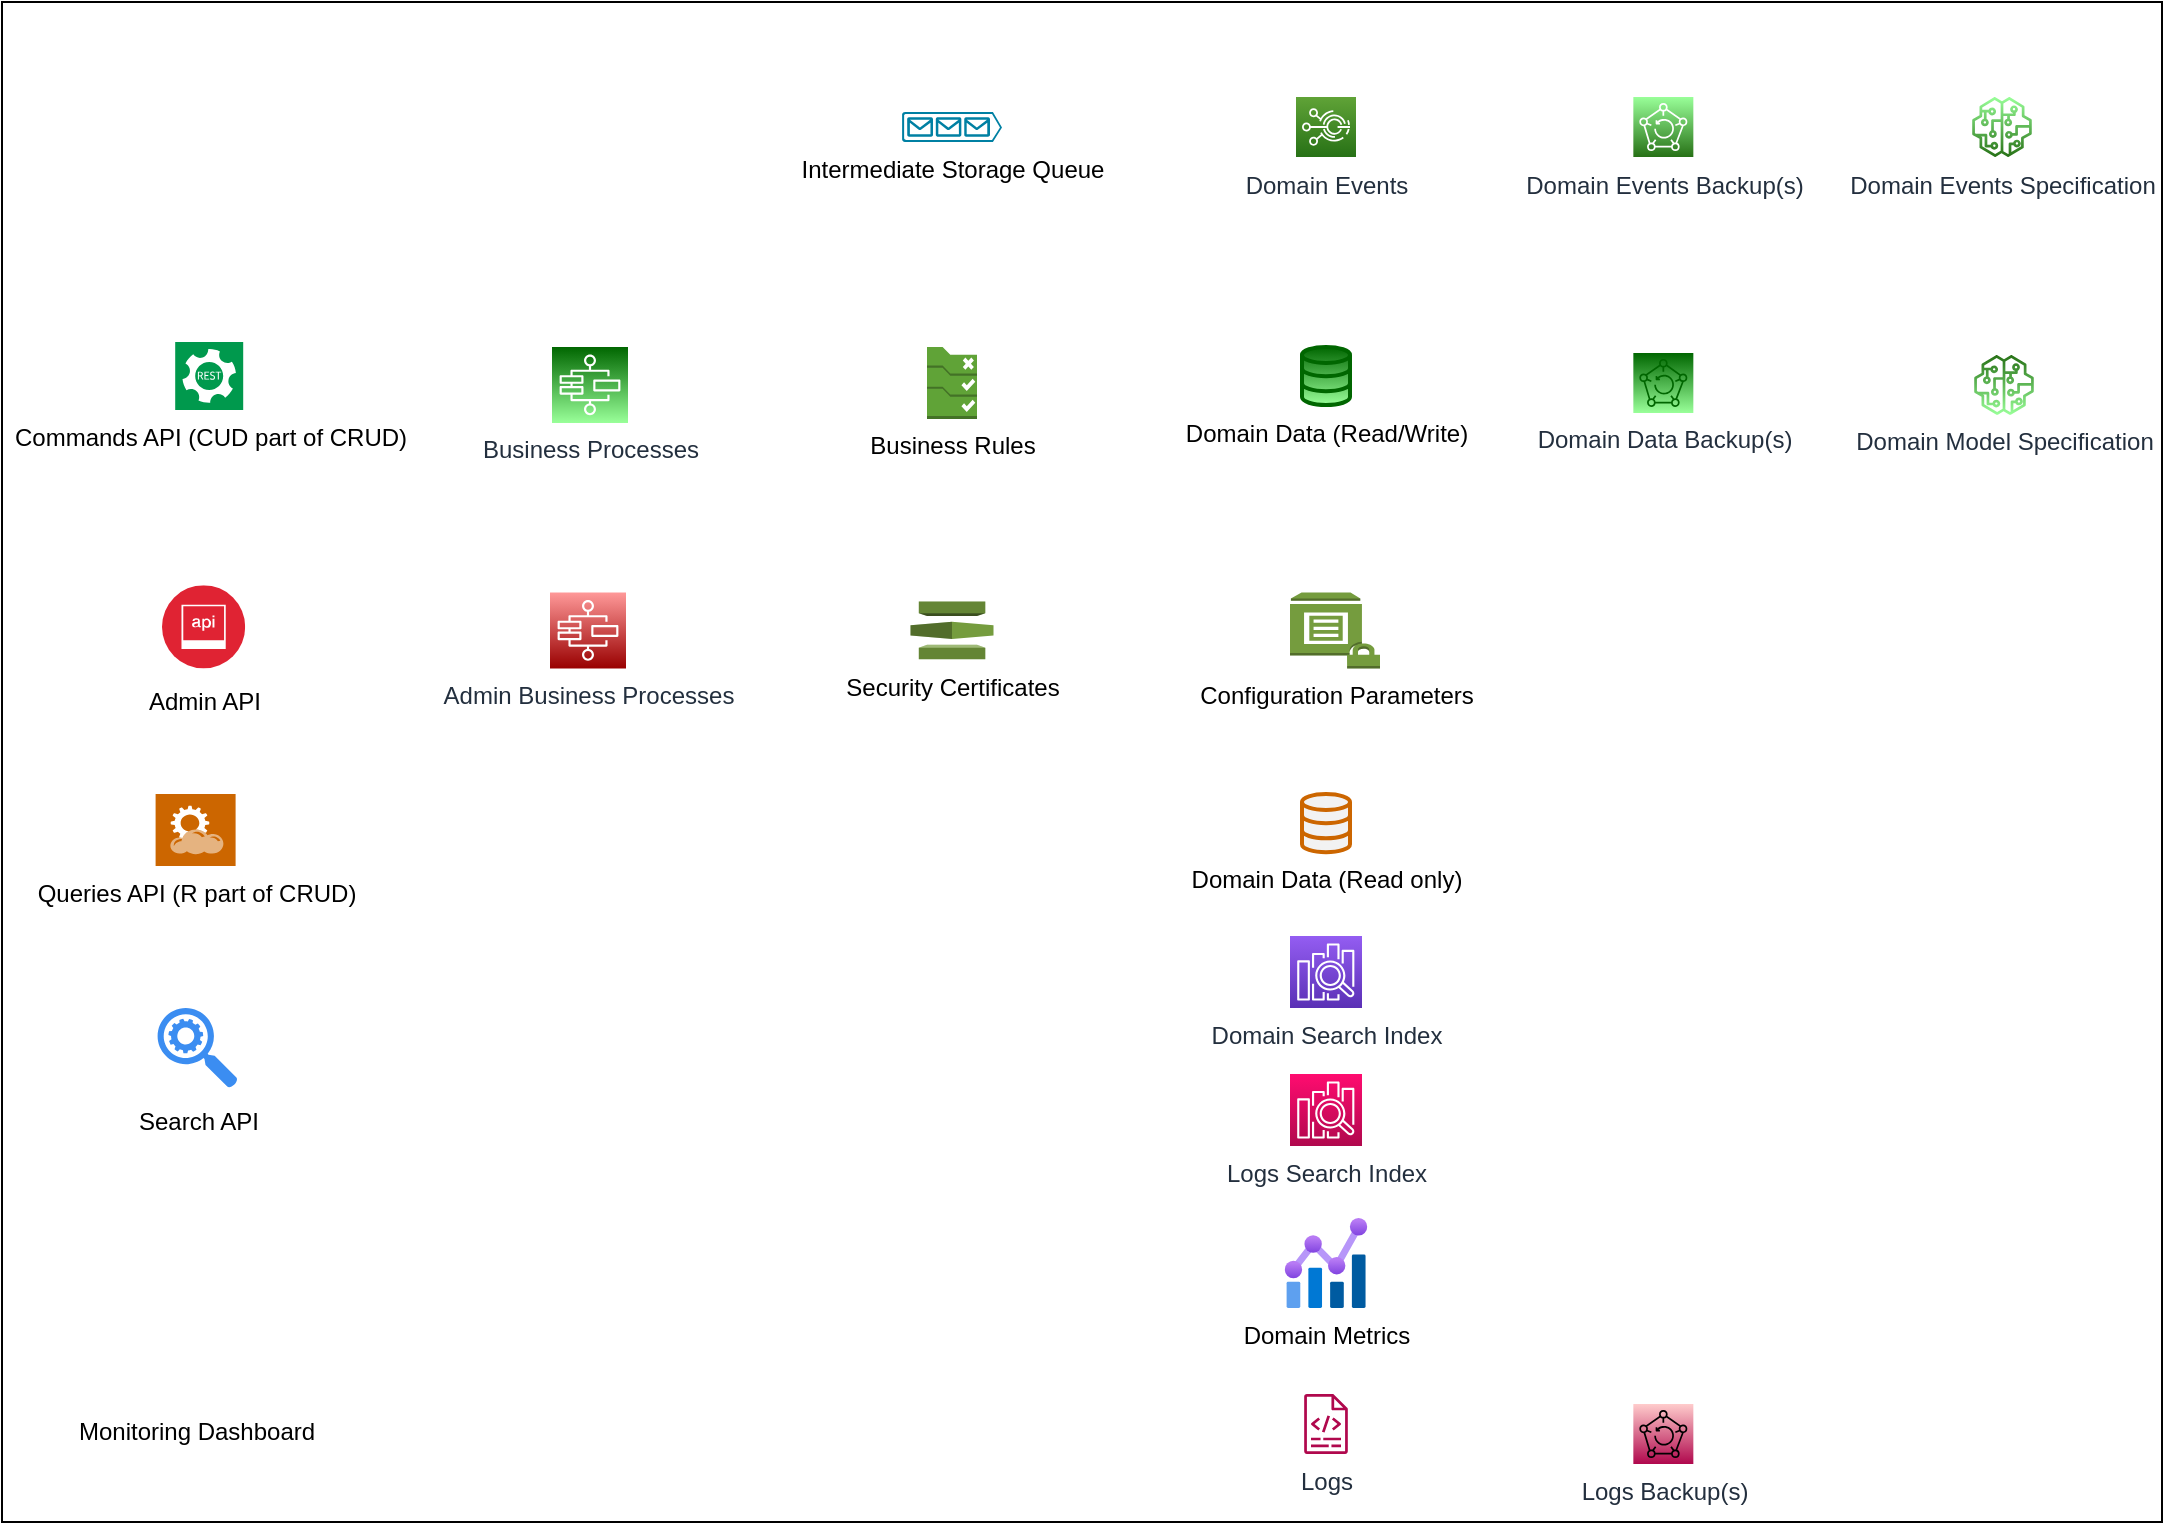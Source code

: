 <mxfile version="18.1.1" type="github">
  <diagram id="YpfgOicpe_ktB0YQQekx" name="Big picture view">
    <mxGraphModel dx="1395" dy="899" grid="1" gridSize="10" guides="1" tooltips="1" connect="1" arrows="1" fold="1" page="1" pageScale="1" pageWidth="1169" pageHeight="827" math="0" shadow="0">
      <root>
        <mxCell id="0" />
        <mxCell id="1" parent="0" />
        <mxCell id="rvYusmREHdtUx_hZXpQg-1" value="" style="rounded=0;whiteSpace=wrap;html=1;fillColor=none;" vertex="1" parent="1">
          <mxGeometry x="40" y="34" width="1080" height="760" as="geometry" />
        </mxCell>
        <mxCell id="rvYusmREHdtUx_hZXpQg-2" value="Commands API (CUD part of CRUD)" style="sketch=0;pointerEvents=1;shadow=0;dashed=0;html=1;strokeColor=none;fillColor=#00994D;labelPosition=center;verticalLabelPosition=bottom;verticalAlign=top;align=center;outlineConnect=0;shape=mxgraph.veeam2.restful_api;" vertex="1" parent="1">
          <mxGeometry x="126.6" y="204" width="34" height="34" as="geometry" />
        </mxCell>
        <mxCell id="rvYusmREHdtUx_hZXpQg-3" value="Queries API (R part of CRUD)" style="shadow=0;dashed=0;html=1;strokeColor=none;fillColor=#CC6600;labelPosition=center;verticalLabelPosition=bottom;verticalAlign=top;align=center;outlineConnect=0;shape=mxgraph.veeam.2d.restful_apis;" vertex="1" parent="1">
          <mxGeometry x="116.8" y="430" width="40" height="36" as="geometry" />
        </mxCell>
        <mxCell id="rvYusmREHdtUx_hZXpQg-4" value="&lt;br&gt;&lt;br&gt;&lt;br&gt;Search API" style="sketch=0;html=1;aspect=fixed;strokeColor=none;shadow=0;align=center;verticalAlign=top;fillColor=#3B8DF1;shape=mxgraph.gcp2.search_api" vertex="1" parent="1">
          <mxGeometry x="117.8" y="537" width="40" height="40" as="geometry" />
        </mxCell>
        <mxCell id="rvYusmREHdtUx_hZXpQg-5" value="Domain Data (Read/Write)" style="html=1;verticalLabelPosition=bottom;align=center;labelBackgroundColor=#ffffff;verticalAlign=top;strokeWidth=2;strokeColor=#006600;shadow=0;dashed=0;shape=mxgraph.ios7.icons.data;fillColor=#006600;gradientColor=#99FF99;" vertex="1" parent="1">
          <mxGeometry x="690" y="206.45" width="24" height="29.1" as="geometry" />
        </mxCell>
        <mxCell id="rvYusmREHdtUx_hZXpQg-7" value="Domain Search Index" style="sketch=0;points=[[0,0,0],[0.25,0,0],[0.5,0,0],[0.75,0,0],[1,0,0],[0,1,0],[0.25,1,0],[0.5,1,0],[0.75,1,0],[1,1,0],[0,0.25,0],[0,0.5,0],[0,0.75,0],[1,0.25,0],[1,0.5,0],[1,0.75,0]];outlineConnect=0;fontColor=#232F3E;gradientColor=#945DF2;gradientDirection=north;fillColor=#5A30B5;strokeColor=#ffffff;dashed=0;verticalLabelPosition=bottom;verticalAlign=top;align=center;html=1;fontSize=12;fontStyle=0;aspect=fixed;shape=mxgraph.aws4.resourceIcon;resIcon=mxgraph.aws4.elasticsearch_service;" vertex="1" parent="1">
          <mxGeometry x="684.0" y="501" width="36" height="36" as="geometry" />
        </mxCell>
        <mxCell id="rvYusmREHdtUx_hZXpQg-8" value="Domain Data (Read only)" style="html=1;verticalLabelPosition=bottom;align=center;labelBackgroundColor=#ffffff;verticalAlign=top;strokeWidth=2;strokeColor=#CC6600;shadow=0;dashed=0;shape=mxgraph.ios7.icons.data;fillColor=#F2F2F2;" vertex="1" parent="1">
          <mxGeometry x="690" y="430" width="24" height="29.1" as="geometry" />
        </mxCell>
        <mxCell id="rvYusmREHdtUx_hZXpQg-9" value="Logs" style="sketch=0;outlineConnect=0;fontColor=#232F3E;gradientColor=none;fillColor=#B0084D;strokeColor=none;dashed=0;verticalLabelPosition=bottom;verticalAlign=top;align=center;html=1;fontSize=12;fontStyle=0;aspect=fixed;pointerEvents=1;shape=mxgraph.aws4.logs;" vertex="1" parent="1">
          <mxGeometry x="681.83" y="730" width="40.34" height="30" as="geometry" />
        </mxCell>
        <mxCell id="rvYusmREHdtUx_hZXpQg-10" value="Logs Search Index" style="sketch=0;points=[[0,0,0],[0.25,0,0],[0.5,0,0],[0.75,0,0],[1,0,0],[0,1,0],[0.25,1,0],[0.5,1,0],[0.75,1,0],[1,1,0],[0,0.25,0],[0,0.5,0],[0,0.75,0],[1,0.25,0],[1,0.5,0],[1,0.75,0]];outlineConnect=0;fontColor=#232F3E;gradientColor=#FF0C70;gradientDirection=north;fillColor=#B0084D;strokeColor=#ffffff;dashed=0;verticalLabelPosition=bottom;verticalAlign=top;align=center;html=1;fontSize=12;fontStyle=0;aspect=fixed;shape=mxgraph.aws4.resourceIcon;resIcon=mxgraph.aws4.elasticsearch_service;" vertex="1" parent="1">
          <mxGeometry x="684" y="570" width="36" height="36" as="geometry" />
        </mxCell>
        <mxCell id="rvYusmREHdtUx_hZXpQg-11" value="Business Processes" style="sketch=0;points=[[0,0,0],[0.25,0,0],[0.5,0,0],[0.75,0,0],[1,0,0],[0,1,0],[0.25,1,0],[0.5,1,0],[0.75,1,0],[1,1,0],[0,0.25,0],[0,0.5,0],[0,0.75,0],[1,0.25,0],[1,0.5,0],[1,0.75,0]];outlineConnect=0;fontColor=#232F3E;gradientColor=#99FF99;gradientDirection=south;fillColor=#006600;strokeColor=#ffffff;dashed=0;verticalLabelPosition=bottom;verticalAlign=top;align=center;html=1;fontSize=12;fontStyle=0;aspect=fixed;shape=mxgraph.aws4.resourceIcon;resIcon=mxgraph.aws4.step_functions;" vertex="1" parent="1">
          <mxGeometry x="315" y="206.45" width="38" height="38" as="geometry" />
        </mxCell>
        <mxCell id="rvYusmREHdtUx_hZXpQg-12" value="Intermediate Storage Queue" style="verticalLabelPosition=bottom;html=1;verticalAlign=top;align=center;strokeColor=none;fillColor=#0080A3;shape=mxgraph.azure.queue_generic;pointerEvents=1;strokeWidth=4;perimeterSpacing=2;" vertex="1" parent="1">
          <mxGeometry x="490" y="89" width="50" height="15" as="geometry" />
        </mxCell>
        <mxCell id="rvYusmREHdtUx_hZXpQg-14" value="Domain Events" style="sketch=0;points=[[0,0,0],[0.25,0,0],[0.5,0,0],[0.75,0,0],[1,0,0],[0,1,0],[0.25,1,0],[0.5,1,0],[0.75,1,0],[1,1,0],[0,0.25,0],[0,0.5,0],[0,0.75,0],[1,0.25,0],[1,0.5,0],[1,0.75,0]];outlineConnect=0;fontColor=#232F3E;gradientColor=#60A337;gradientDirection=north;fillColor=#277116;strokeColor=#ffffff;dashed=0;verticalLabelPosition=bottom;verticalAlign=top;align=center;html=1;fontSize=12;fontStyle=0;aspect=fixed;shape=mxgraph.aws4.resourceIcon;resIcon=mxgraph.aws4.iot_events;" vertex="1" parent="1">
          <mxGeometry x="687" y="81.5" width="30" height="30" as="geometry" />
        </mxCell>
        <mxCell id="rvYusmREHdtUx_hZXpQg-16" value="Monitoring Dashboard" style="shape=image;html=1;verticalAlign=top;verticalLabelPosition=bottom;labelBackgroundColor=#ffffff;imageAspect=0;aspect=fixed;image=https://cdn1.iconfinder.com/data/icons/business-and-finance-20/200/vector_65_11-128.png;strokeColor=#006600;fillColor=#B0084D;gradientColor=#FF0C70;" vertex="1" parent="1">
          <mxGeometry x="106.8" y="675" width="60" height="60" as="geometry" />
        </mxCell>
        <mxCell id="rvYusmREHdtUx_hZXpQg-17" value="Domain Metrics" style="aspect=fixed;html=1;points=[];align=center;image;fontSize=12;image=img/lib/azure2/management_governance/Metrics.svg;strokeColor=#006600;fillColor=#B0084D;gradientColor=#FF0C70;" vertex="1" parent="1">
          <mxGeometry x="681.23" y="642" width="41.54" height="45" as="geometry" />
        </mxCell>
        <mxCell id="rvYusmREHdtUx_hZXpQg-20" value="&lt;font color=&quot;#000000&quot;&gt;Admin API&lt;/font&gt;" style="aspect=fixed;perimeter=ellipsePerimeter;html=1;align=center;shadow=0;dashed=0;fontColor=#4277BB;labelBackgroundColor=#ffffff;fontSize=12;spacingTop=3;image;image=img/lib/ibm/security/api_security.svg;strokeColor=#006600;fillColor=#B0084D;gradientColor=#FF0C70;" vertex="1" parent="1">
          <mxGeometry x="120" y="325.6" width="41.6" height="41.6" as="geometry" />
        </mxCell>
        <mxCell id="rvYusmREHdtUx_hZXpQg-23" value="Admin Business Processes" style="sketch=0;points=[[0,0,0],[0.25,0,0],[0.5,0,0],[0.75,0,0],[1,0,0],[0,1,0],[0.25,1,0],[0.5,1,0],[0.75,1,0],[1,1,0],[0,0.25,0],[0,0.5,0],[0,0.75,0],[1,0.25,0],[1,0.5,0],[1,0.75,0]];outlineConnect=0;fontColor=#232F3E;gradientColor=#FF9999;gradientDirection=north;fillColor=#990000;strokeColor=#ffffff;dashed=0;verticalLabelPosition=bottom;verticalAlign=top;align=center;html=1;fontSize=12;fontStyle=0;aspect=fixed;shape=mxgraph.aws4.resourceIcon;resIcon=mxgraph.aws4.step_functions;" vertex="1" parent="1">
          <mxGeometry x="314" y="329.2" width="38" height="38" as="geometry" />
        </mxCell>
        <mxCell id="rvYusmREHdtUx_hZXpQg-26" value="Domain Events Backup(s)" style="sketch=0;points=[[0,0,0],[0.25,0,0],[0.5,0,0],[0.75,0,0],[1,0,0],[0,1,0],[0.25,1,0],[0.5,1,0],[0.75,1,0],[1,1,0],[0,0.25,0],[0,0.5,0],[0,0.75,0],[1,0.25,0],[1,0.5,0],[1,0.75,0]];outlineConnect=0;fontColor=#232F3E;gradientColor=#99FF99;gradientDirection=north;fillColor=#277116;strokeColor=#ffffff;dashed=0;verticalLabelPosition=bottom;verticalAlign=top;align=center;html=1;fontSize=12;fontStyle=0;aspect=fixed;shape=mxgraph.aws4.resourceIcon;resIcon=mxgraph.aws4.backup;" vertex="1" parent="1">
          <mxGeometry x="855.67" y="81.5" width="30" height="30" as="geometry" />
        </mxCell>
        <mxCell id="rvYusmREHdtUx_hZXpQg-27" value="Domain Data&amp;nbsp;Backup(s)" style="sketch=0;points=[[0,0,0],[0.25,0,0],[0.5,0,0],[0.75,0,0],[1,0,0],[0,1,0],[0.25,1,0],[0.5,1,0],[0.75,1,0],[1,1,0],[0,0.25,0],[0,0.5,0],[0,0.75,0],[1,0.25,0],[1,0.5,0],[1,0.75,0]];outlineConnect=0;fontColor=#232F3E;gradientColor=#99FF99;gradientDirection=south;fillColor=#006600;strokeColor=#006600;dashed=0;verticalLabelPosition=bottom;verticalAlign=top;align=center;html=1;fontSize=12;fontStyle=0;aspect=fixed;shape=mxgraph.aws4.resourceIcon;resIcon=mxgraph.aws4.backup;" vertex="1" parent="1">
          <mxGeometry x="855.67" y="209.45" width="30" height="30" as="geometry" />
        </mxCell>
        <mxCell id="rvYusmREHdtUx_hZXpQg-28" value="Logs Backup(s)" style="sketch=0;points=[[0,0,0],[0.25,0,0],[0.5,0,0],[0.75,0,0],[1,0,0],[0,1,0],[0.25,1,0],[0.5,1,0],[0.75,1,0],[1,1,0],[0,0.25,0],[0,0.5,0],[0,0.75,0],[1,0.25,0],[1,0.5,0],[1,0.75,0]];outlineConnect=0;fontColor=#232F3E;gradientColor=#FFCCCC;gradientDirection=north;fillColor=#B0084D;strokeColor=none;dashed=0;verticalLabelPosition=bottom;verticalAlign=top;align=center;html=1;fontSize=12;fontStyle=0;aspect=fixed;shape=mxgraph.aws4.resourceIcon;resIcon=mxgraph.aws4.backup;" vertex="1" parent="1">
          <mxGeometry x="855.67" y="735" width="30" height="30" as="geometry" />
        </mxCell>
        <mxCell id="rvYusmREHdtUx_hZXpQg-30" value="Configuration Parameters" style="outlineConnect=0;dashed=0;verticalLabelPosition=bottom;verticalAlign=top;align=center;html=1;shape=mxgraph.aws3.parameter_store;fillColor=#759C3E;gradientColor=none;fontColor=#000000;strokeColor=#006600;strokeWidth=4;" vertex="1" parent="1">
          <mxGeometry x="684.0" y="329.2" width="45" height="38" as="geometry" />
        </mxCell>
        <mxCell id="rvYusmREHdtUx_hZXpQg-31" value="Domain Events Specification" style="sketch=0;outlineConnect=0;fontColor=#232F3E;gradientColor=#99FF99;fillColor=#277116;strokeColor=none;dashed=0;verticalLabelPosition=bottom;verticalAlign=top;align=center;html=1;fontSize=12;fontStyle=0;aspect=fixed;pointerEvents=1;shape=mxgraph.aws4.sagemaker_model;gradientDirection=north;" vertex="1" parent="1">
          <mxGeometry x="1025" y="81.5" width="30" height="30" as="geometry" />
        </mxCell>
        <mxCell id="rvYusmREHdtUx_hZXpQg-32" value="Domain Model Specification" style="sketch=0;outlineConnect=0;fontColor=#232F3E;gradientColor=#99FF99;fillColor=#277116;strokeColor=none;dashed=0;verticalLabelPosition=bottom;verticalAlign=top;align=center;html=1;fontSize=12;fontStyle=0;aspect=fixed;pointerEvents=1;shape=mxgraph.aws4.sagemaker_model;gradientDirection=south;" vertex="1" parent="1">
          <mxGeometry x="1026" y="210.45" width="30" height="30" as="geometry" />
        </mxCell>
        <mxCell id="rvYusmREHdtUx_hZXpQg-35" value="Security Certificates" style="outlineConnect=0;dashed=0;verticalLabelPosition=bottom;verticalAlign=top;align=center;html=1;shape=mxgraph.aws3.certificate_manager;fillColor=#759C3E;gradientColor=none;fontColor=#000000;strokeColor=#006600;strokeWidth=4;" vertex="1" parent="1">
          <mxGeometry x="494.25" y="333.8" width="41.5" height="28.8" as="geometry" />
        </mxCell>
        <mxCell id="rvYusmREHdtUx_hZXpQg-36" value="Business Rules" style="outlineConnect=0;dashed=0;verticalLabelPosition=bottom;verticalAlign=top;align=center;html=1;shape=mxgraph.aws3.config_rule;fillColor=#60A337;gradientColor=none;fontColor=#000000;strokeColor=#006600;strokeWidth=4;" vertex="1" parent="1">
          <mxGeometry x="502.5" y="206.45" width="25" height="36" as="geometry" />
        </mxCell>
      </root>
    </mxGraphModel>
  </diagram>
</mxfile>
